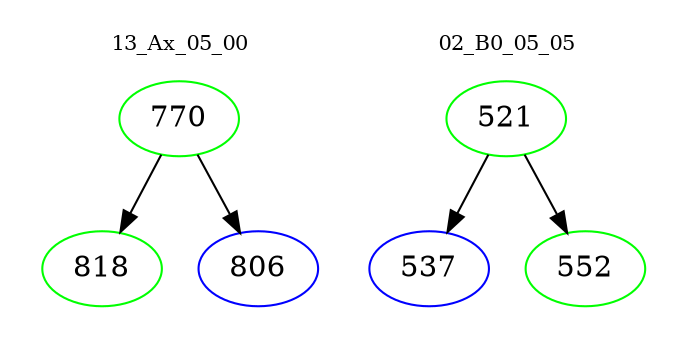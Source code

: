 digraph{
subgraph cluster_0 {
color = white
label = "13_Ax_05_00";
fontsize=10;
T0_770 [label="770", color="green"]
T0_770 -> T0_818 [color="black"]
T0_818 [label="818", color="green"]
T0_770 -> T0_806 [color="black"]
T0_806 [label="806", color="blue"]
}
subgraph cluster_1 {
color = white
label = "02_B0_05_05";
fontsize=10;
T1_521 [label="521", color="green"]
T1_521 -> T1_537 [color="black"]
T1_537 [label="537", color="blue"]
T1_521 -> T1_552 [color="black"]
T1_552 [label="552", color="green"]
}
}
